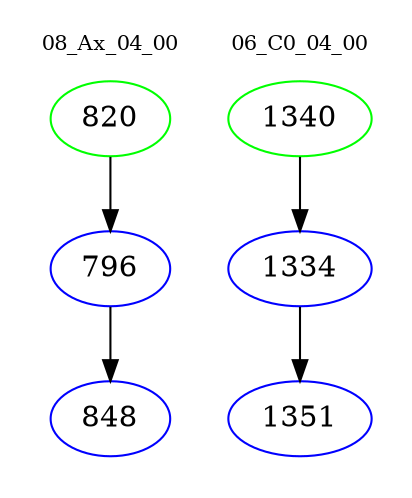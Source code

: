 digraph{
subgraph cluster_0 {
color = white
label = "08_Ax_04_00";
fontsize=10;
T0_820 [label="820", color="green"]
T0_820 -> T0_796 [color="black"]
T0_796 [label="796", color="blue"]
T0_796 -> T0_848 [color="black"]
T0_848 [label="848", color="blue"]
}
subgraph cluster_1 {
color = white
label = "06_C0_04_00";
fontsize=10;
T1_1340 [label="1340", color="green"]
T1_1340 -> T1_1334 [color="black"]
T1_1334 [label="1334", color="blue"]
T1_1334 -> T1_1351 [color="black"]
T1_1351 [label="1351", color="blue"]
}
}
